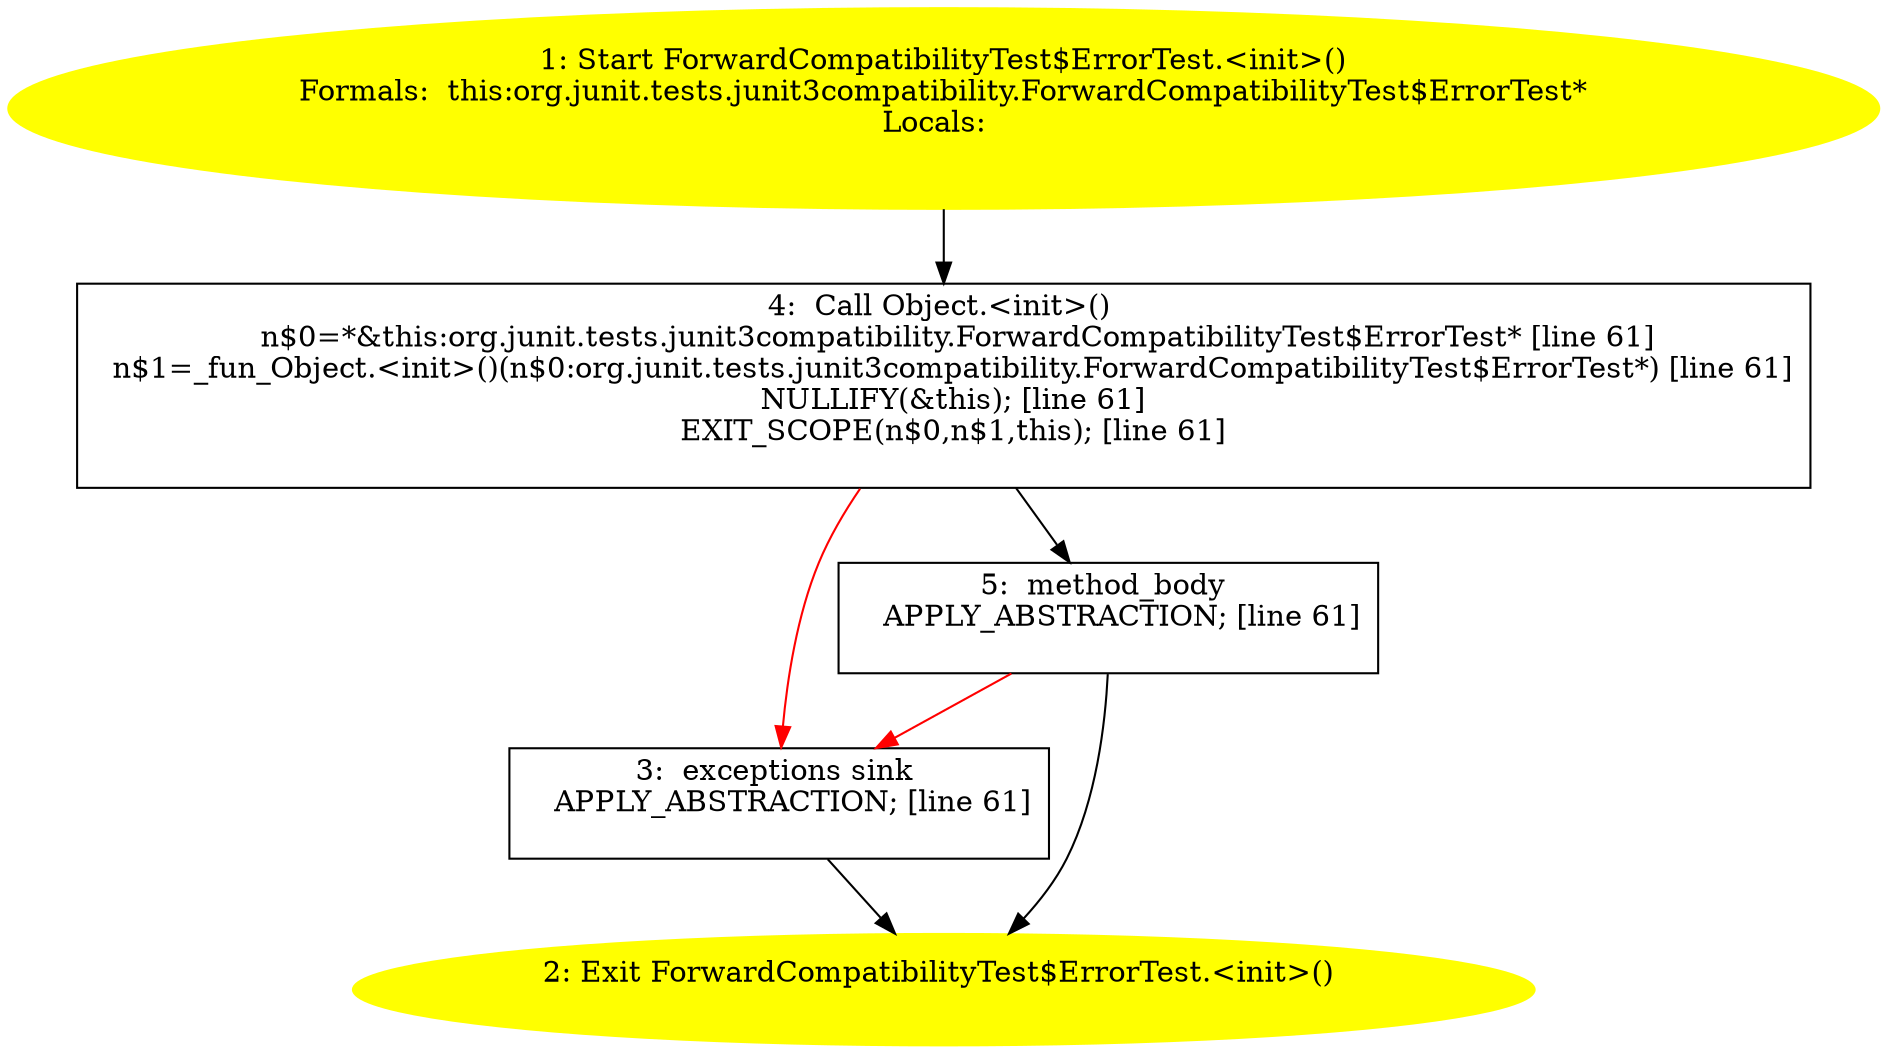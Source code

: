 /* @generated */
digraph cfg {
"org.junit.tests.junit3compatibility.ForwardCompatibilityTest$ErrorTest.<init>().b3e22ea3d333994373d31ce69040dbf3_1" [label="1: Start ForwardCompatibilityTest$ErrorTest.<init>()\nFormals:  this:org.junit.tests.junit3compatibility.ForwardCompatibilityTest$ErrorTest*\nLocals:  \n  " color=yellow style=filled]
	

	 "org.junit.tests.junit3compatibility.ForwardCompatibilityTest$ErrorTest.<init>().b3e22ea3d333994373d31ce69040dbf3_1" -> "org.junit.tests.junit3compatibility.ForwardCompatibilityTest$ErrorTest.<init>().b3e22ea3d333994373d31ce69040dbf3_4" ;
"org.junit.tests.junit3compatibility.ForwardCompatibilityTest$ErrorTest.<init>().b3e22ea3d333994373d31ce69040dbf3_2" [label="2: Exit ForwardCompatibilityTest$ErrorTest.<init>() \n  " color=yellow style=filled]
	

"org.junit.tests.junit3compatibility.ForwardCompatibilityTest$ErrorTest.<init>().b3e22ea3d333994373d31ce69040dbf3_3" [label="3:  exceptions sink \n   APPLY_ABSTRACTION; [line 61]\n " shape="box"]
	

	 "org.junit.tests.junit3compatibility.ForwardCompatibilityTest$ErrorTest.<init>().b3e22ea3d333994373d31ce69040dbf3_3" -> "org.junit.tests.junit3compatibility.ForwardCompatibilityTest$ErrorTest.<init>().b3e22ea3d333994373d31ce69040dbf3_2" ;
"org.junit.tests.junit3compatibility.ForwardCompatibilityTest$ErrorTest.<init>().b3e22ea3d333994373d31ce69040dbf3_4" [label="4:  Call Object.<init>() \n   n$0=*&this:org.junit.tests.junit3compatibility.ForwardCompatibilityTest$ErrorTest* [line 61]\n  n$1=_fun_Object.<init>()(n$0:org.junit.tests.junit3compatibility.ForwardCompatibilityTest$ErrorTest*) [line 61]\n  NULLIFY(&this); [line 61]\n  EXIT_SCOPE(n$0,n$1,this); [line 61]\n " shape="box"]
	

	 "org.junit.tests.junit3compatibility.ForwardCompatibilityTest$ErrorTest.<init>().b3e22ea3d333994373d31ce69040dbf3_4" -> "org.junit.tests.junit3compatibility.ForwardCompatibilityTest$ErrorTest.<init>().b3e22ea3d333994373d31ce69040dbf3_5" ;
	 "org.junit.tests.junit3compatibility.ForwardCompatibilityTest$ErrorTest.<init>().b3e22ea3d333994373d31ce69040dbf3_4" -> "org.junit.tests.junit3compatibility.ForwardCompatibilityTest$ErrorTest.<init>().b3e22ea3d333994373d31ce69040dbf3_3" [color="red" ];
"org.junit.tests.junit3compatibility.ForwardCompatibilityTest$ErrorTest.<init>().b3e22ea3d333994373d31ce69040dbf3_5" [label="5:  method_body \n   APPLY_ABSTRACTION; [line 61]\n " shape="box"]
	

	 "org.junit.tests.junit3compatibility.ForwardCompatibilityTest$ErrorTest.<init>().b3e22ea3d333994373d31ce69040dbf3_5" -> "org.junit.tests.junit3compatibility.ForwardCompatibilityTest$ErrorTest.<init>().b3e22ea3d333994373d31ce69040dbf3_2" ;
	 "org.junit.tests.junit3compatibility.ForwardCompatibilityTest$ErrorTest.<init>().b3e22ea3d333994373d31ce69040dbf3_5" -> "org.junit.tests.junit3compatibility.ForwardCompatibilityTest$ErrorTest.<init>().b3e22ea3d333994373d31ce69040dbf3_3" [color="red" ];
}
